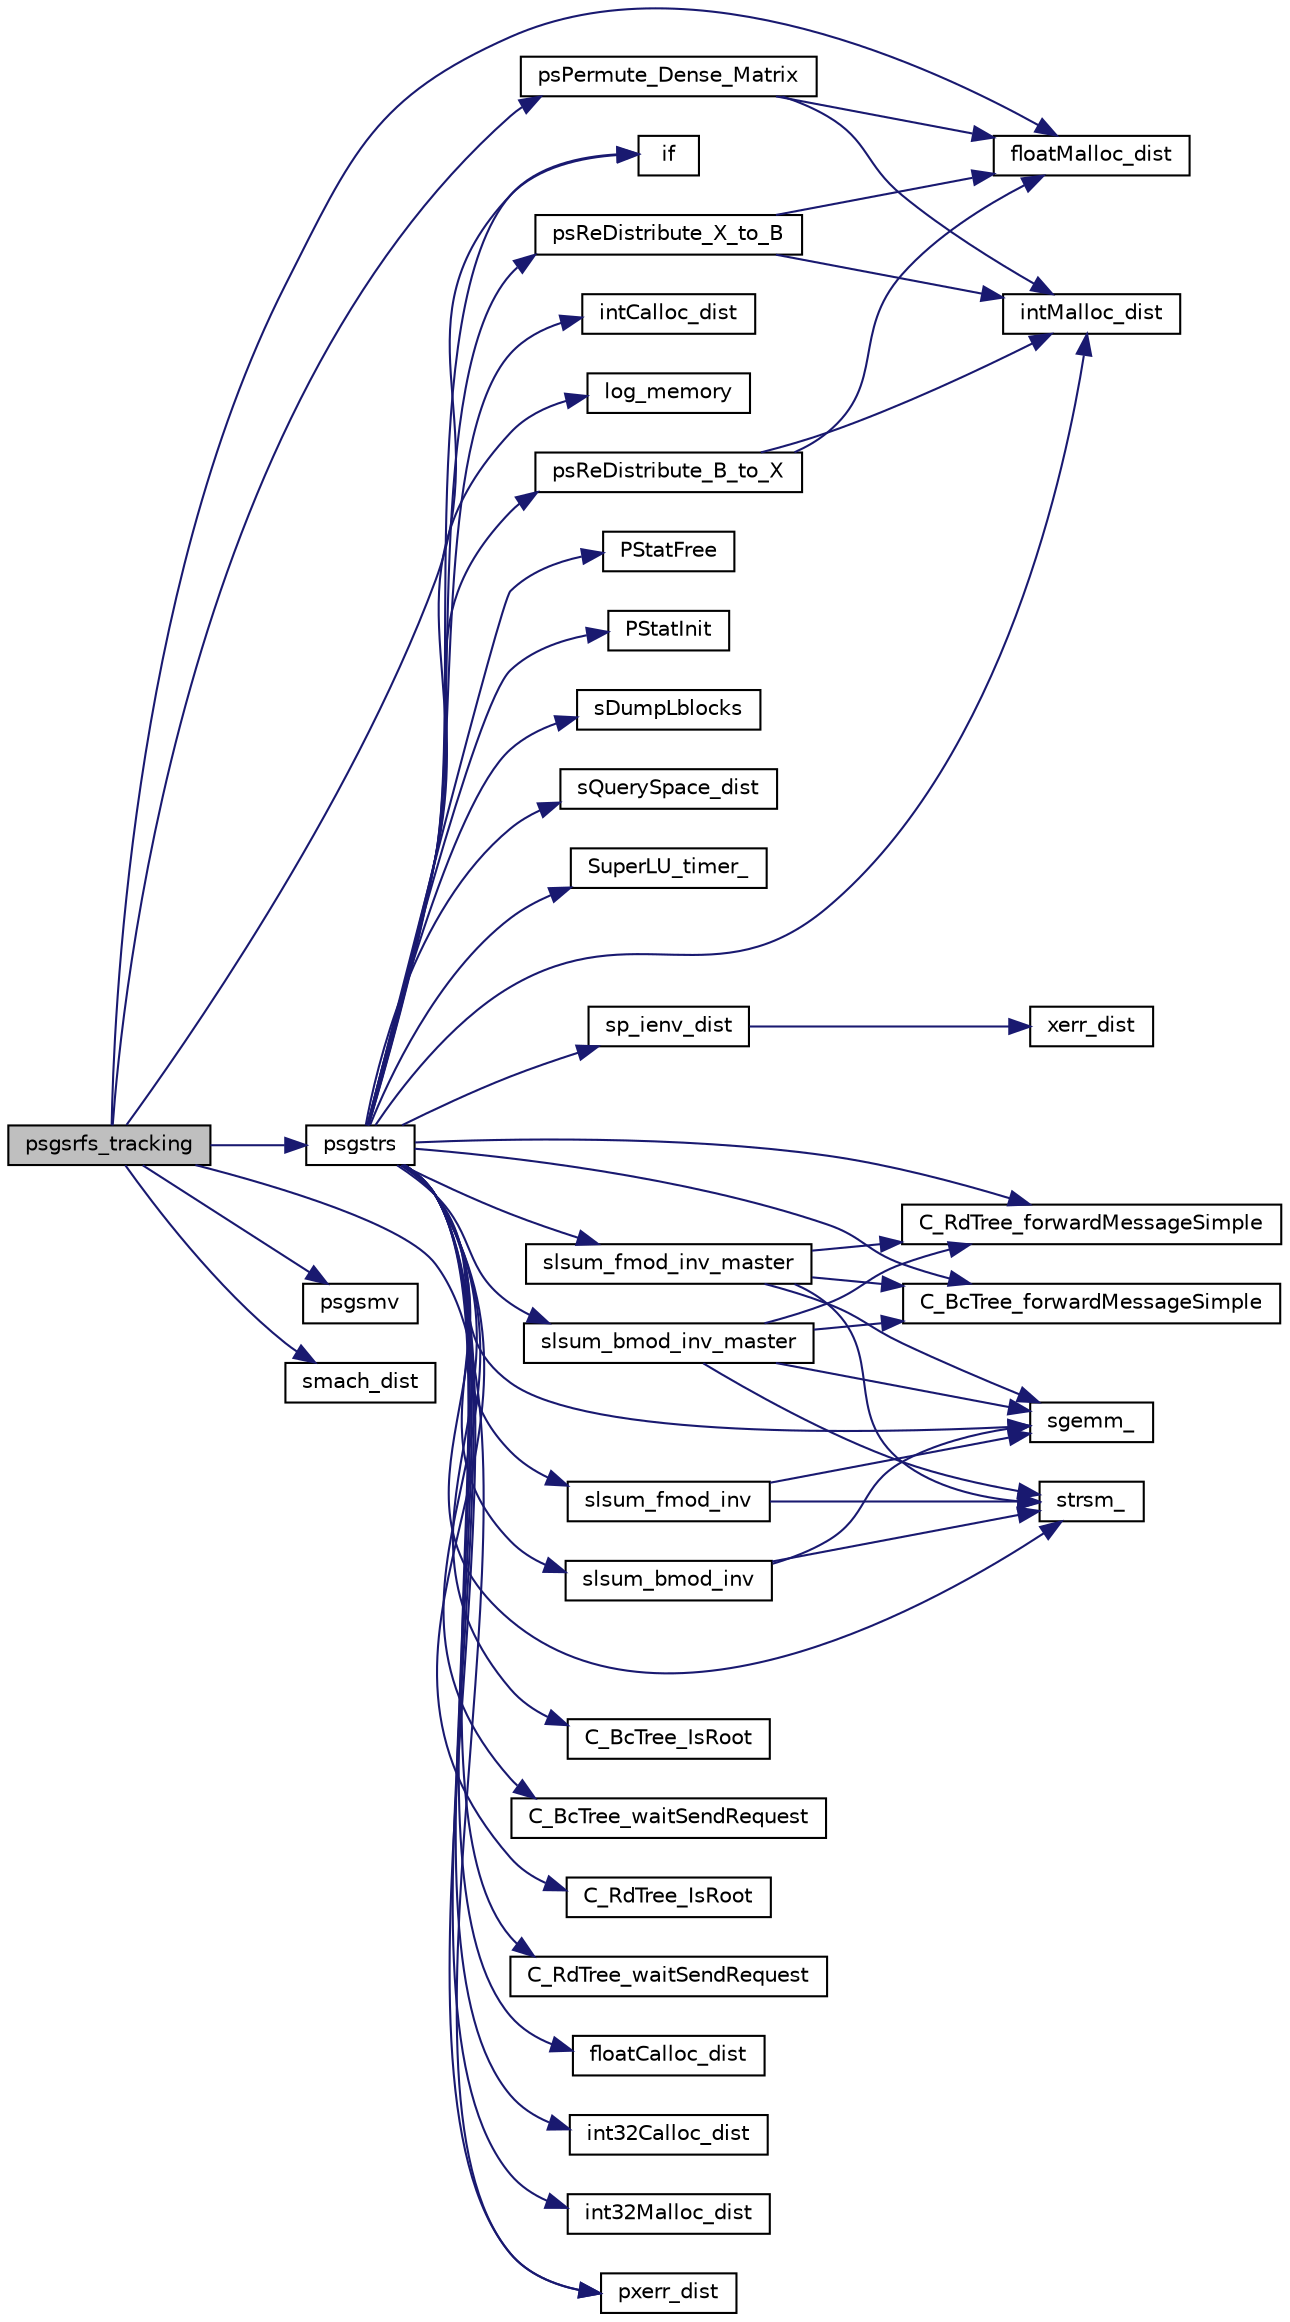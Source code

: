 digraph "psgsrfs_tracking"
{
 // LATEX_PDF_SIZE
  edge [fontname="Helvetica",fontsize="10",labelfontname="Helvetica",labelfontsize="10"];
  node [fontname="Helvetica",fontsize="10",shape=record];
  rankdir="LR";
  Node1 [label="psgsrfs_tracking",height=0.2,width=0.4,color="black", fillcolor="grey75", style="filled", fontcolor="black",tooltip=" "];
  Node1 -> Node2 [color="midnightblue",fontsize="10",style="solid",fontname="Helvetica"];
  Node2 [label="floatMalloc_dist",height=0.2,width=0.4,color="black", fillcolor="white", style="filled",URL="$smemory__dist_8c.html#a331357a595befa771bac9d583c0eb8f4",tooltip=" "];
  Node1 -> Node3 [color="midnightblue",fontsize="10",style="solid",fontname="Helvetica"];
  Node3 [label="if",height=0.2,width=0.4,color="black", fillcolor="white", style="filled",URL="$dutil__dist_8c.html#a4a651a924783b51112ae041ee77bb902",tooltip=" "];
  Node1 -> Node4 [color="midnightblue",fontsize="10",style="solid",fontname="Helvetica"];
  Node4 [label="psgsmv",height=0.2,width=0.4,color="black", fillcolor="white", style="filled",URL="$psgsmv_8c.html#a3cbd6118a560aef875451bfc43809a63",tooltip=" "];
  Node1 -> Node5 [color="midnightblue",fontsize="10",style="solid",fontname="Helvetica"];
  Node5 [label="psgstrs",height=0.2,width=0.4,color="black", fillcolor="white", style="filled",URL="$psgstrs_8c.html#aae4b76f1771771b0110200fa45ae55bb",tooltip=" "];
  Node5 -> Node6 [color="midnightblue",fontsize="10",style="solid",fontname="Helvetica"];
  Node6 [label="C_BcTree_forwardMessageSimple",height=0.2,width=0.4,color="black", fillcolor="white", style="filled",URL="$comm__tree_8c.html#a0a0c50b2a7945da4d4d796263871fcca",tooltip=" "];
  Node5 -> Node7 [color="midnightblue",fontsize="10",style="solid",fontname="Helvetica"];
  Node7 [label="C_BcTree_IsRoot",height=0.2,width=0.4,color="black", fillcolor="white", style="filled",URL="$comm__tree_8c.html#a6a3a6a379441837c446e4cc2cc2e269d",tooltip=" "];
  Node5 -> Node8 [color="midnightblue",fontsize="10",style="solid",fontname="Helvetica"];
  Node8 [label="C_BcTree_waitSendRequest",height=0.2,width=0.4,color="black", fillcolor="white", style="filled",URL="$comm__tree_8c.html#ac4f7195f2363e86f53481c00ef8beec2",tooltip=" "];
  Node5 -> Node9 [color="midnightblue",fontsize="10",style="solid",fontname="Helvetica"];
  Node9 [label="C_RdTree_forwardMessageSimple",height=0.2,width=0.4,color="black", fillcolor="white", style="filled",URL="$comm__tree_8c.html#a80439c78627216d7736f2513f4419b0f",tooltip=" "];
  Node5 -> Node10 [color="midnightblue",fontsize="10",style="solid",fontname="Helvetica"];
  Node10 [label="C_RdTree_IsRoot",height=0.2,width=0.4,color="black", fillcolor="white", style="filled",URL="$comm__tree_8c.html#a8247c733df293bf5b742f883121b93c9",tooltip=" "];
  Node5 -> Node11 [color="midnightblue",fontsize="10",style="solid",fontname="Helvetica"];
  Node11 [label="C_RdTree_waitSendRequest",height=0.2,width=0.4,color="black", fillcolor="white", style="filled",URL="$comm__tree_8c.html#a6c371489021b7663422a0c41629144d9",tooltip=" "];
  Node5 -> Node12 [color="midnightblue",fontsize="10",style="solid",fontname="Helvetica"];
  Node12 [label="floatCalloc_dist",height=0.2,width=0.4,color="black", fillcolor="white", style="filled",URL="$smemory__dist_8c.html#a985a8c66b20b90d25c0f87170d2ce7c5",tooltip=" "];
  Node5 -> Node3 [color="midnightblue",fontsize="10",style="solid",fontname="Helvetica"];
  Node5 -> Node13 [color="midnightblue",fontsize="10",style="solid",fontname="Helvetica"];
  Node13 [label="int32Calloc_dist",height=0.2,width=0.4,color="black", fillcolor="white", style="filled",URL="$memory_8c.html#af1ccb3018004120a36f4057e225a12de",tooltip=" "];
  Node5 -> Node14 [color="midnightblue",fontsize="10",style="solid",fontname="Helvetica"];
  Node14 [label="int32Malloc_dist",height=0.2,width=0.4,color="black", fillcolor="white", style="filled",URL="$memory_8c.html#ad6490fb0726f82e7c2db3b2d885e5ede",tooltip=" "];
  Node5 -> Node15 [color="midnightblue",fontsize="10",style="solid",fontname="Helvetica"];
  Node15 [label="intCalloc_dist",height=0.2,width=0.4,color="black", fillcolor="white", style="filled",URL="$memory_8c.html#a6fd91c6883ea8ea94e0ece298e0e46b6",tooltip=" "];
  Node5 -> Node16 [color="midnightblue",fontsize="10",style="solid",fontname="Helvetica"];
  Node16 [label="intMalloc_dist",height=0.2,width=0.4,color="black", fillcolor="white", style="filled",URL="$memory_8c.html#a2c2df35072e313373438cccdb98b885c",tooltip=" "];
  Node5 -> Node17 [color="midnightblue",fontsize="10",style="solid",fontname="Helvetica"];
  Node17 [label="log_memory",height=0.2,width=0.4,color="black", fillcolor="white", style="filled",URL="$superlu__defs_8h.html#a44674b14cf5f6df16d0c34c0c77070d0",tooltip=" "];
  Node5 -> Node18 [color="midnightblue",fontsize="10",style="solid",fontname="Helvetica"];
  Node18 [label="psReDistribute_B_to_X",height=0.2,width=0.4,color="black", fillcolor="white", style="filled",URL="$psgstrs_8c.html#aabff643fd46b8b6b135c668456734613",tooltip=" "];
  Node18 -> Node2 [color="midnightblue",fontsize="10",style="solid",fontname="Helvetica"];
  Node18 -> Node16 [color="midnightblue",fontsize="10",style="solid",fontname="Helvetica"];
  Node5 -> Node19 [color="midnightblue",fontsize="10",style="solid",fontname="Helvetica"];
  Node19 [label="psReDistribute_X_to_B",height=0.2,width=0.4,color="black", fillcolor="white", style="filled",URL="$psgstrs_8c.html#add6dfa976df12dcdce85549efc22e536",tooltip=" "];
  Node19 -> Node2 [color="midnightblue",fontsize="10",style="solid",fontname="Helvetica"];
  Node19 -> Node16 [color="midnightblue",fontsize="10",style="solid",fontname="Helvetica"];
  Node5 -> Node20 [color="midnightblue",fontsize="10",style="solid",fontname="Helvetica"];
  Node20 [label="PStatFree",height=0.2,width=0.4,color="black", fillcolor="white", style="filled",URL="$superlu__defs_8h.html#a72c21f510c552d12a9156c91fb0d2590",tooltip=" "];
  Node5 -> Node21 [color="midnightblue",fontsize="10",style="solid",fontname="Helvetica"];
  Node21 [label="PStatInit",height=0.2,width=0.4,color="black", fillcolor="white", style="filled",URL="$superlu__defs_8h.html#a6a4d9e2e43171f86980fd9f3ebd34f83",tooltip=" "];
  Node5 -> Node22 [color="midnightblue",fontsize="10",style="solid",fontname="Helvetica"];
  Node22 [label="pxerr_dist",height=0.2,width=0.4,color="black", fillcolor="white", style="filled",URL="$pxerr__dist_8c.html#a83457ff10ec305ba2d5c47fcb3db3300",tooltip=" "];
  Node5 -> Node23 [color="midnightblue",fontsize="10",style="solid",fontname="Helvetica"];
  Node23 [label="sDumpLblocks",height=0.2,width=0.4,color="black", fillcolor="white", style="filled",URL="$sutil__dist_8c.html#a7e1f6316ec05ece0c734ce090e96975f",tooltip="Dump the factored matrix L using matlab triple-let format."];
  Node5 -> Node24 [color="midnightblue",fontsize="10",style="solid",fontname="Helvetica"];
  Node24 [label="sgemm_",height=0.2,width=0.4,color="black", fillcolor="white", style="filled",URL="$superlu__sdefs_8h.html#ab822504d3d60a944da04997b4f91e067",tooltip=" "];
  Node5 -> Node25 [color="midnightblue",fontsize="10",style="solid",fontname="Helvetica"];
  Node25 [label="slsum_bmod_inv",height=0.2,width=0.4,color="black", fillcolor="white", style="filled",URL="$psgstrs__lsum_8c.html#a67d2e912e08ed212a4abec11b9028646",tooltip=" "];
  Node25 -> Node24 [color="midnightblue",fontsize="10",style="solid",fontname="Helvetica"];
  Node25 -> Node26 [color="midnightblue",fontsize="10",style="solid",fontname="Helvetica"];
  Node26 [label="strsm_",height=0.2,width=0.4,color="black", fillcolor="white", style="filled",URL="$superlu__sdefs_8h.html#a598bb749a3e8df087d86e2a0bd9b530c",tooltip=" "];
  Node5 -> Node27 [color="midnightblue",fontsize="10",style="solid",fontname="Helvetica"];
  Node27 [label="slsum_bmod_inv_master",height=0.2,width=0.4,color="black", fillcolor="white", style="filled",URL="$psgstrs__lsum_8c.html#a1048ebab294262589d5c4553882ee106",tooltip=" "];
  Node27 -> Node6 [color="midnightblue",fontsize="10",style="solid",fontname="Helvetica"];
  Node27 -> Node9 [color="midnightblue",fontsize="10",style="solid",fontname="Helvetica"];
  Node27 -> Node24 [color="midnightblue",fontsize="10",style="solid",fontname="Helvetica"];
  Node27 -> Node26 [color="midnightblue",fontsize="10",style="solid",fontname="Helvetica"];
  Node5 -> Node28 [color="midnightblue",fontsize="10",style="solid",fontname="Helvetica"];
  Node28 [label="slsum_fmod_inv",height=0.2,width=0.4,color="black", fillcolor="white", style="filled",URL="$psgstrs__lsum_8c.html#a487241722e271c54a076b53455f94aea",tooltip=" "];
  Node28 -> Node24 [color="midnightblue",fontsize="10",style="solid",fontname="Helvetica"];
  Node28 -> Node26 [color="midnightblue",fontsize="10",style="solid",fontname="Helvetica"];
  Node5 -> Node29 [color="midnightblue",fontsize="10",style="solid",fontname="Helvetica"];
  Node29 [label="slsum_fmod_inv_master",height=0.2,width=0.4,color="black", fillcolor="white", style="filled",URL="$psgstrs__lsum_8c.html#ab9ba35a899467aa94ee3e7de911bb22e",tooltip=" "];
  Node29 -> Node6 [color="midnightblue",fontsize="10",style="solid",fontname="Helvetica"];
  Node29 -> Node9 [color="midnightblue",fontsize="10",style="solid",fontname="Helvetica"];
  Node29 -> Node24 [color="midnightblue",fontsize="10",style="solid",fontname="Helvetica"];
  Node29 -> Node26 [color="midnightblue",fontsize="10",style="solid",fontname="Helvetica"];
  Node5 -> Node30 [color="midnightblue",fontsize="10",style="solid",fontname="Helvetica"];
  Node30 [label="sp_ienv_dist",height=0.2,width=0.4,color="black", fillcolor="white", style="filled",URL="$SRC_2sp__ienv_8c.html#a004725eb174f73ba121db829451a8e8c",tooltip=" "];
  Node30 -> Node31 [color="midnightblue",fontsize="10",style="solid",fontname="Helvetica"];
  Node31 [label="xerr_dist",height=0.2,width=0.4,color="black", fillcolor="white", style="filled",URL="$superlu__defs_8h.html#a0d728f1da812b1373a0e58ff81f6a711",tooltip=" "];
  Node5 -> Node32 [color="midnightblue",fontsize="10",style="solid",fontname="Helvetica"];
  Node32 [label="sQuerySpace_dist",height=0.2,width=0.4,color="black", fillcolor="white", style="filled",URL="$smemory__dist_8c.html#a49bffcdfaa0131b3e6cb6fd1b62ccb52",tooltip=" "];
  Node5 -> Node26 [color="midnightblue",fontsize="10",style="solid",fontname="Helvetica"];
  Node5 -> Node33 [color="midnightblue",fontsize="10",style="solid",fontname="Helvetica"];
  Node33 [label="SuperLU_timer_",height=0.2,width=0.4,color="black", fillcolor="white", style="filled",URL="$superlu__timer_8c.html#a0c6777573bbfe81917cd381e0090d355",tooltip=" "];
  Node1 -> Node34 [color="midnightblue",fontsize="10",style="solid",fontname="Helvetica"];
  Node34 [label="psPermute_Dense_Matrix",height=0.2,width=0.4,color="black", fillcolor="white", style="filled",URL="$psutil_8c.html#acca1dc5cd2e8bd96f2c4eb691d862e7d",tooltip="Permute the distributed dense matrix: B <= perm(X). perm[i] = j means the i-th row of X is in the j-t..."];
  Node34 -> Node2 [color="midnightblue",fontsize="10",style="solid",fontname="Helvetica"];
  Node34 -> Node16 [color="midnightblue",fontsize="10",style="solid",fontname="Helvetica"];
  Node1 -> Node22 [color="midnightblue",fontsize="10",style="solid",fontname="Helvetica"];
  Node1 -> Node35 [color="midnightblue",fontsize="10",style="solid",fontname="Helvetica"];
  Node35 [label="smach_dist",height=0.2,width=0.4,color="black", fillcolor="white", style="filled",URL="$smach__dist_8c.html#a7fe5e800bc6c97889ed8ecdc073dbaf9",tooltip=" "];
}
